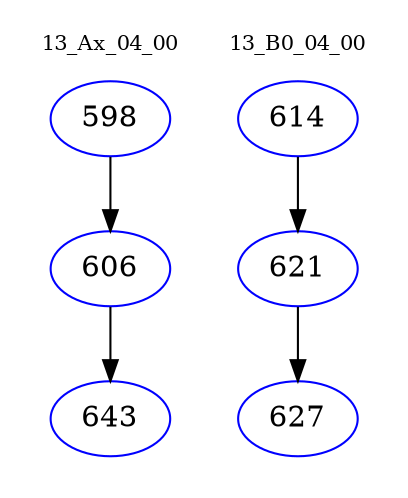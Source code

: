 digraph{
subgraph cluster_0 {
color = white
label = "13_Ax_04_00";
fontsize=10;
T0_598 [label="598", color="blue"]
T0_598 -> T0_606 [color="black"]
T0_606 [label="606", color="blue"]
T0_606 -> T0_643 [color="black"]
T0_643 [label="643", color="blue"]
}
subgraph cluster_1 {
color = white
label = "13_B0_04_00";
fontsize=10;
T1_614 [label="614", color="blue"]
T1_614 -> T1_621 [color="black"]
T1_621 [label="621", color="blue"]
T1_621 -> T1_627 [color="black"]
T1_627 [label="627", color="blue"]
}
}
